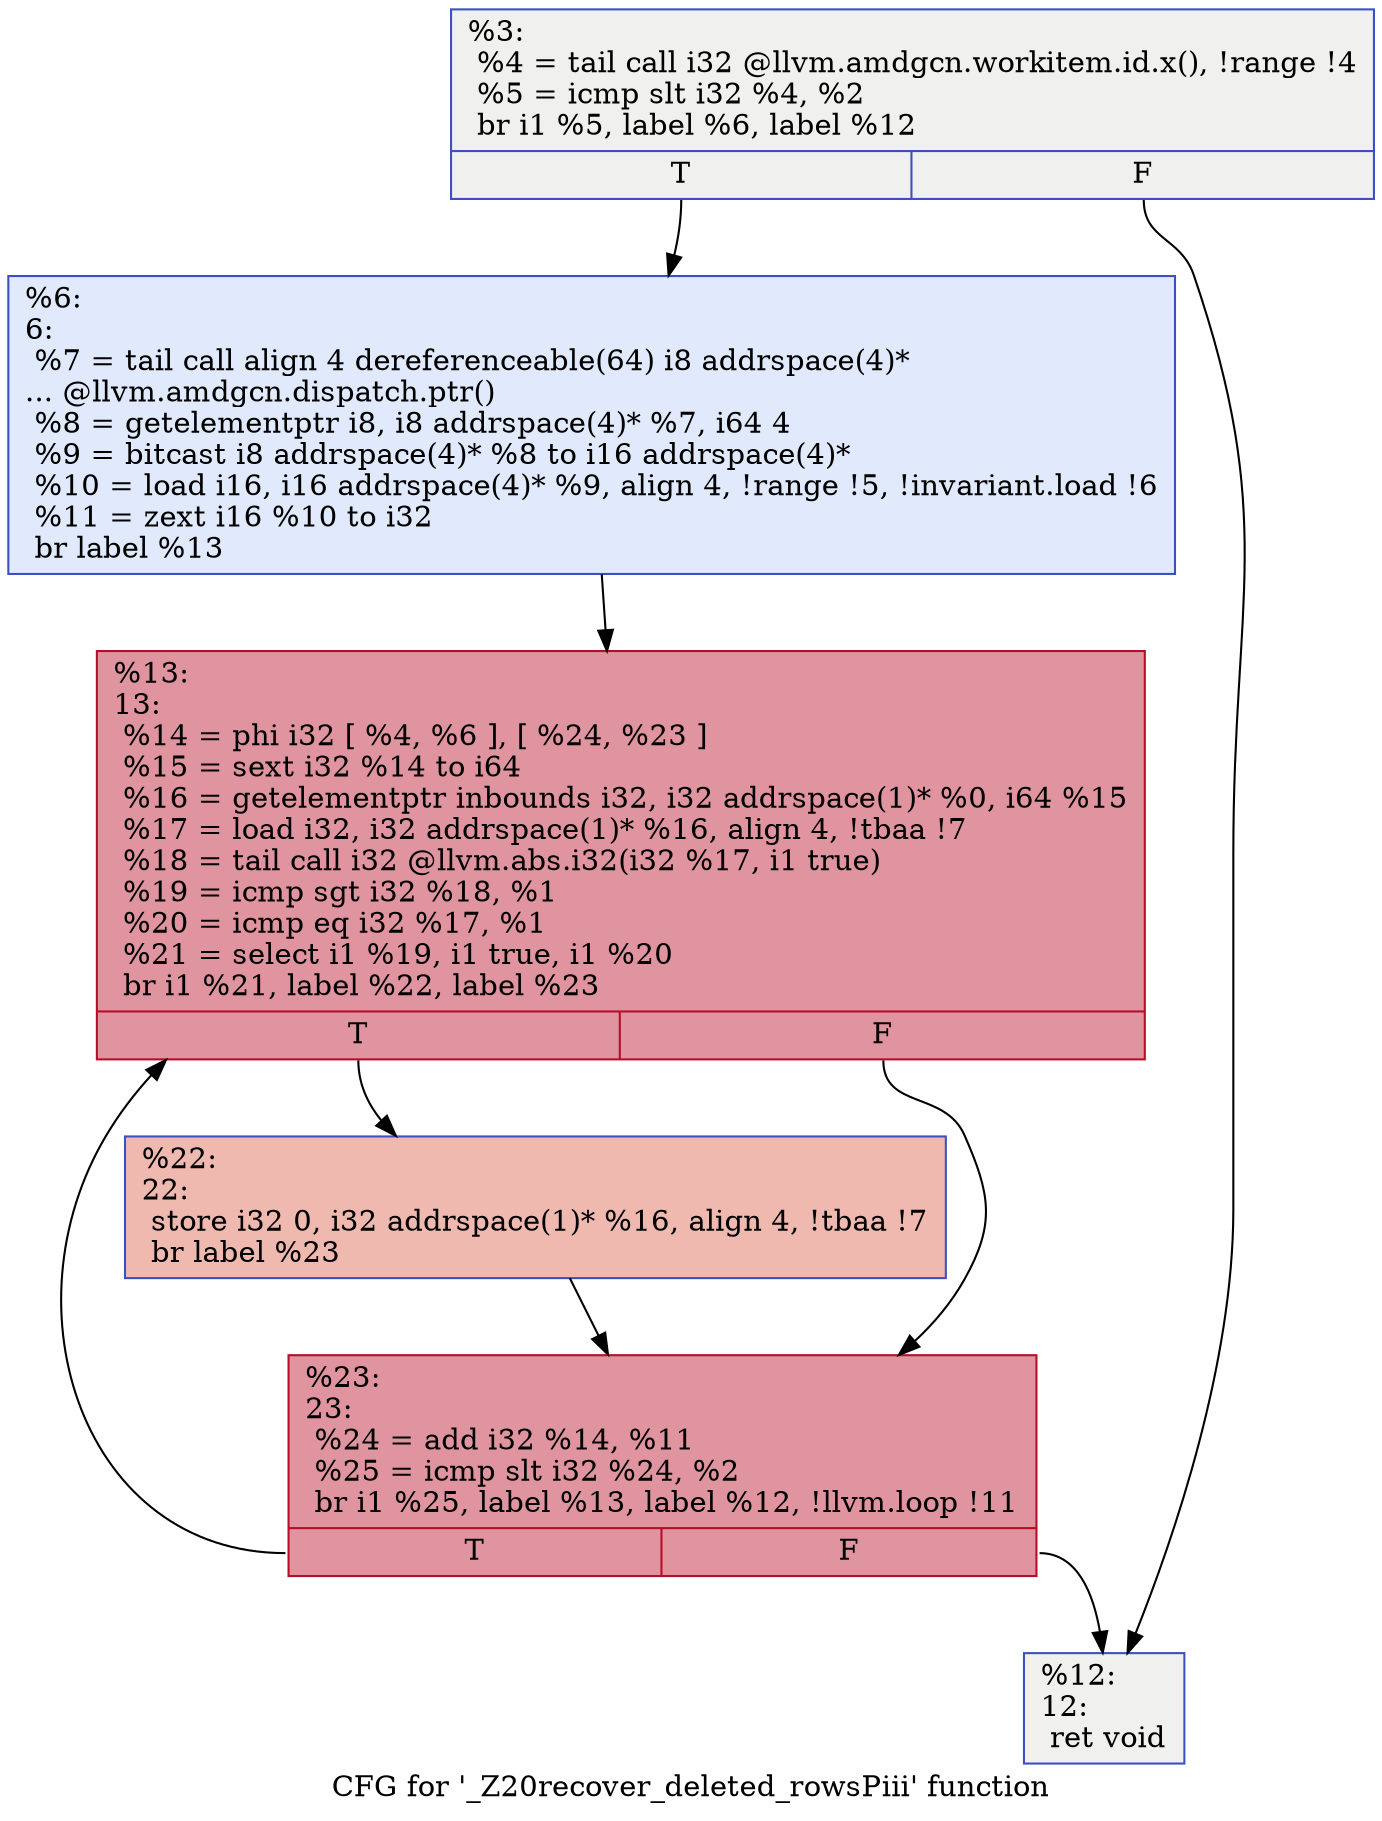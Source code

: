 digraph "CFG for '_Z20recover_deleted_rowsPiii' function" {
	label="CFG for '_Z20recover_deleted_rowsPiii' function";

	Node0x649a180 [shape=record,color="#3d50c3ff", style=filled, fillcolor="#dedcdb70",label="{%3:\l  %4 = tail call i32 @llvm.amdgcn.workitem.id.x(), !range !4\l  %5 = icmp slt i32 %4, %2\l  br i1 %5, label %6, label %12\l|{<s0>T|<s1>F}}"];
	Node0x649a180:s0 -> Node0x649afc0;
	Node0x649a180:s1 -> Node0x649b050;
	Node0x649afc0 [shape=record,color="#3d50c3ff", style=filled, fillcolor="#b9d0f970",label="{%6:\l6:                                                \l  %7 = tail call align 4 dereferenceable(64) i8 addrspace(4)*\l... @llvm.amdgcn.dispatch.ptr()\l  %8 = getelementptr i8, i8 addrspace(4)* %7, i64 4\l  %9 = bitcast i8 addrspace(4)* %8 to i16 addrspace(4)*\l  %10 = load i16, i16 addrspace(4)* %9, align 4, !range !5, !invariant.load !6\l  %11 = zext i16 %10 to i32\l  br label %13\l}"];
	Node0x649afc0 -> Node0x649aee0;
	Node0x649b050 [shape=record,color="#3d50c3ff", style=filled, fillcolor="#dedcdb70",label="{%12:\l12:                                               \l  ret void\l}"];
	Node0x649aee0 [shape=record,color="#b70d28ff", style=filled, fillcolor="#b70d2870",label="{%13:\l13:                                               \l  %14 = phi i32 [ %4, %6 ], [ %24, %23 ]\l  %15 = sext i32 %14 to i64\l  %16 = getelementptr inbounds i32, i32 addrspace(1)* %0, i64 %15\l  %17 = load i32, i32 addrspace(1)* %16, align 4, !tbaa !7\l  %18 = tail call i32 @llvm.abs.i32(i32 %17, i1 true)\l  %19 = icmp sgt i32 %18, %1\l  %20 = icmp eq i32 %17, %1\l  %21 = select i1 %19, i1 true, i1 %20\l  br i1 %21, label %22, label %23\l|{<s0>T|<s1>F}}"];
	Node0x649aee0:s0 -> Node0x649c870;
	Node0x649aee0:s1 -> Node0x649c000;
	Node0x649c870 [shape=record,color="#3d50c3ff", style=filled, fillcolor="#de614d70",label="{%22:\l22:                                               \l  store i32 0, i32 addrspace(1)* %16, align 4, !tbaa !7\l  br label %23\l}"];
	Node0x649c870 -> Node0x649c000;
	Node0x649c000 [shape=record,color="#b70d28ff", style=filled, fillcolor="#b70d2870",label="{%23:\l23:                                               \l  %24 = add i32 %14, %11\l  %25 = icmp slt i32 %24, %2\l  br i1 %25, label %13, label %12, !llvm.loop !11\l|{<s0>T|<s1>F}}"];
	Node0x649c000:s0 -> Node0x649aee0;
	Node0x649c000:s1 -> Node0x649b050;
}
